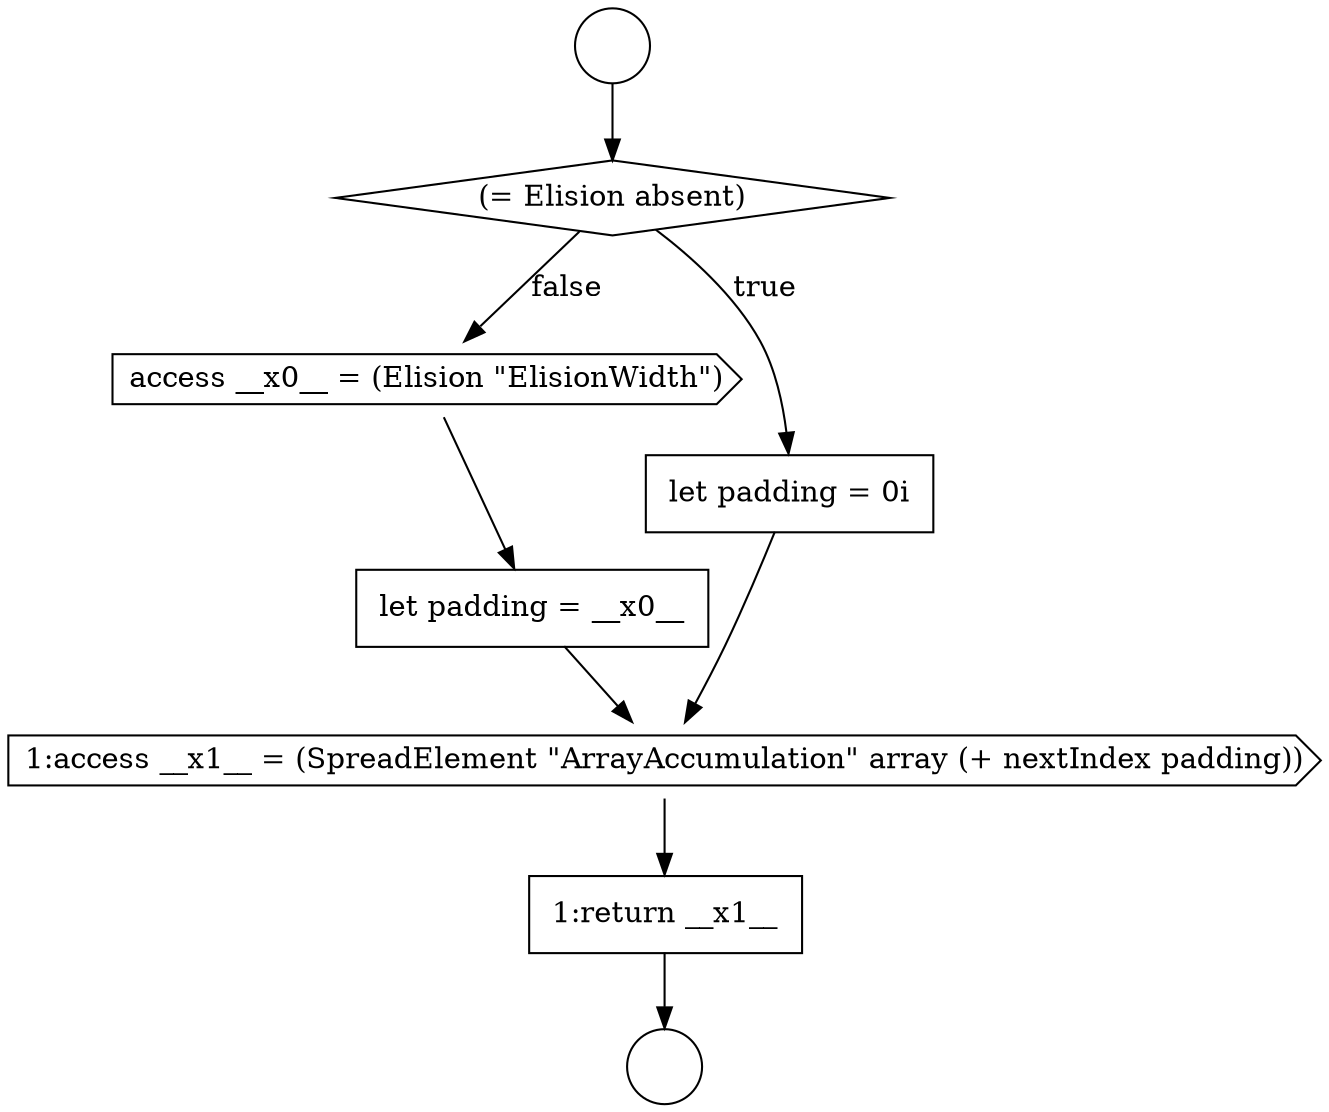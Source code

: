 digraph {
  node3268 [shape=cds, label=<<font color="black">access __x0__ = (Elision &quot;ElisionWidth&quot;)</font>> color="black" fillcolor="white" style=filled]
  node3265 [shape=circle label=" " color="black" fillcolor="white" style=filled]
  node3266 [shape=diamond, label=<<font color="black">(= Elision absent)</font>> color="black" fillcolor="white" style=filled]
  node3270 [shape=cds, label=<<font color="black">1:access __x1__ = (SpreadElement &quot;ArrayAccumulation&quot; array (+ nextIndex padding))</font>> color="black" fillcolor="white" style=filled]
  node3267 [shape=none, margin=0, label=<<font color="black">
    <table border="0" cellborder="1" cellspacing="0" cellpadding="10">
      <tr><td align="left">let padding = 0i</td></tr>
    </table>
  </font>> color="black" fillcolor="white" style=filled]
  node3264 [shape=circle label=" " color="black" fillcolor="white" style=filled]
  node3271 [shape=none, margin=0, label=<<font color="black">
    <table border="0" cellborder="1" cellspacing="0" cellpadding="10">
      <tr><td align="left">1:return __x1__</td></tr>
    </table>
  </font>> color="black" fillcolor="white" style=filled]
  node3269 [shape=none, margin=0, label=<<font color="black">
    <table border="0" cellborder="1" cellspacing="0" cellpadding="10">
      <tr><td align="left">let padding = __x0__</td></tr>
    </table>
  </font>> color="black" fillcolor="white" style=filled]
  node3269 -> node3270 [ color="black"]
  node3267 -> node3270 [ color="black"]
  node3264 -> node3266 [ color="black"]
  node3268 -> node3269 [ color="black"]
  node3270 -> node3271 [ color="black"]
  node3271 -> node3265 [ color="black"]
  node3266 -> node3267 [label=<<font color="black">true</font>> color="black"]
  node3266 -> node3268 [label=<<font color="black">false</font>> color="black"]
}
